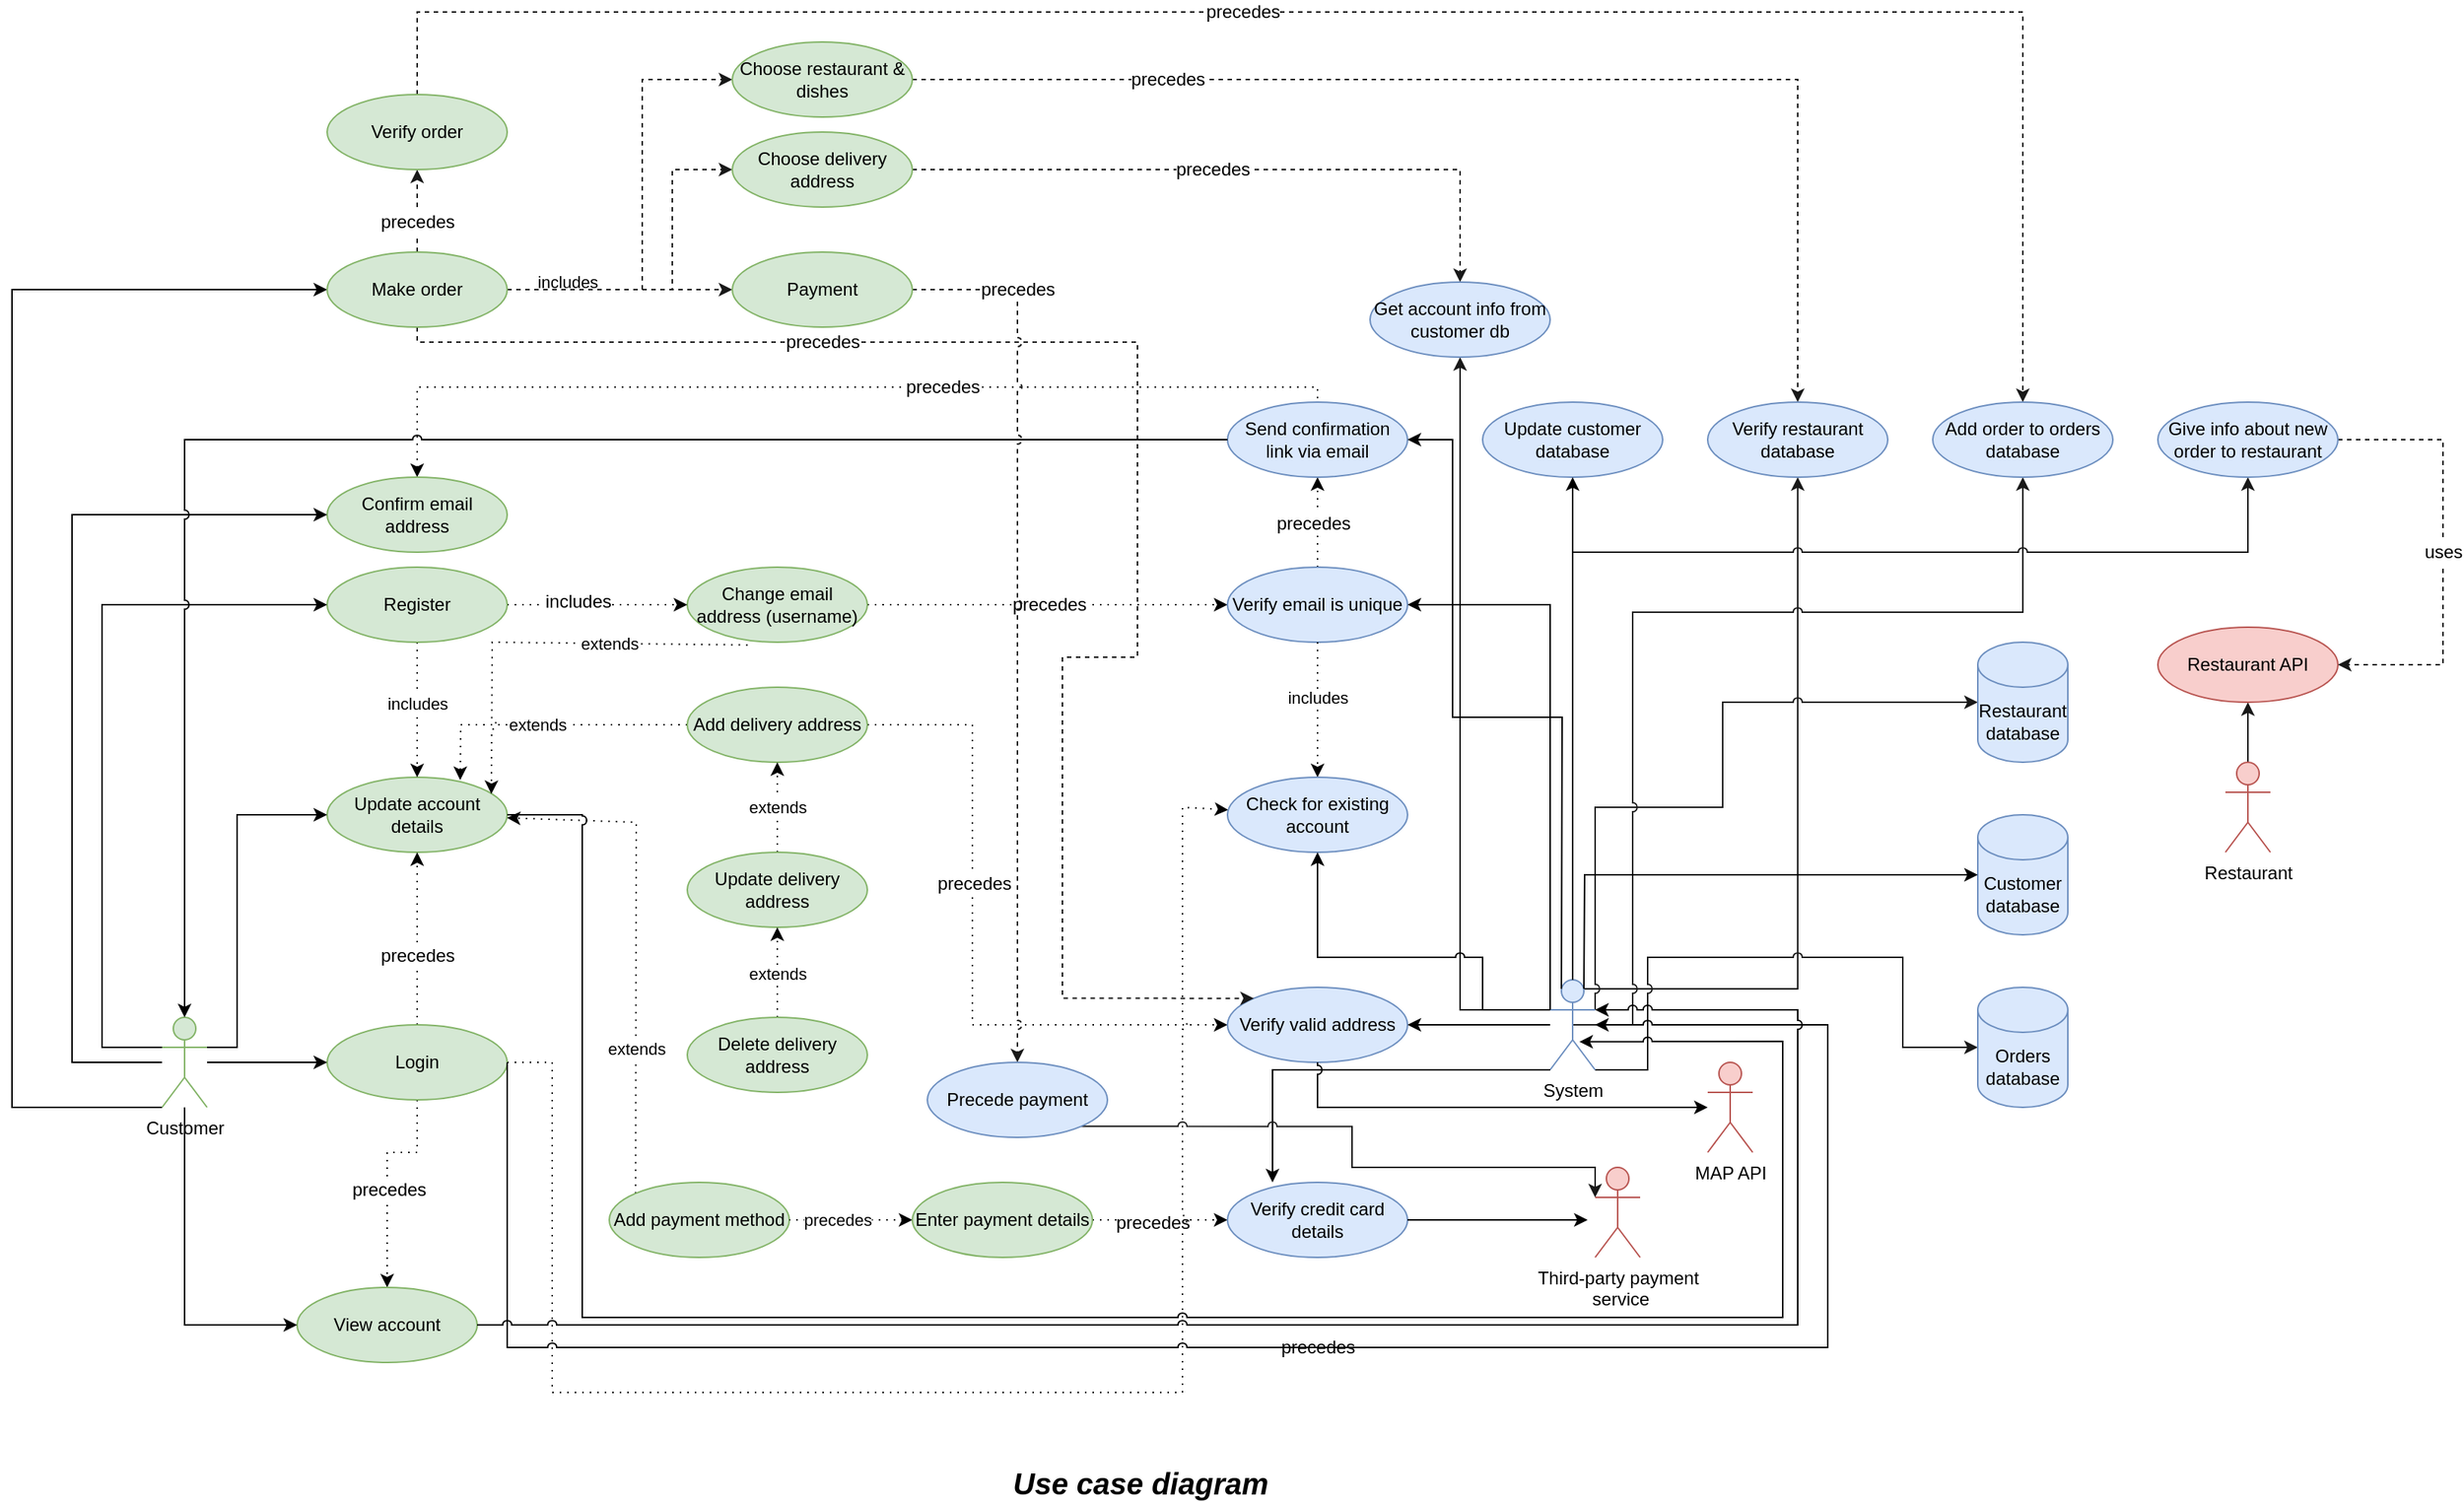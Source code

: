 <mxfile version="20.4.2" type="github"><diagram id="XOnag8xoFiaOOmy9v_93" name="Page-1"><mxGraphModel dx="1902" dy="959" grid="1" gridSize="10" guides="1" tooltips="1" connect="1" arrows="1" fold="1" page="1" pageScale="1" pageWidth="2336" pageHeight="1654" math="0" shadow="0"><root><mxCell id="_vKOgibNYJb6RkX7hGH7-0"/><mxCell id="_vKOgibNYJb6RkX7hGH7-1" parent="_vKOgibNYJb6RkX7hGH7-0"/><mxCell id="s3czfQ9rljT0RFEo5A7N-6" style="edgeStyle=orthogonalEdgeStyle;rounded=0;orthogonalLoop=1;jettySize=auto;html=1;exitX=0;exitY=1;exitDx=0;exitDy=0;exitPerimeter=0;entryX=0;entryY=0.5;entryDx=0;entryDy=0;align=center;" edge="1" parent="_vKOgibNYJb6RkX7hGH7-1" source="_vKOgibNYJb6RkX7hGH7-7" target="s3czfQ9rljT0RFEo5A7N-5"><mxGeometry relative="1" as="geometry"><mxPoint x="380" y="1130" as="targetPoint"/><Array as="points"><mxPoint x="400" y="1130"/><mxPoint x="400" y="585"/></Array></mxGeometry></mxCell><mxCell id="_vKOgibNYJb6RkX7hGH7-7" value="Customer" style="shape=umlActor;verticalLabelPosition=bottom;verticalAlign=top;html=1;fontFamily=Helvetica;fontSize=12;align=center;strokeColor=#82b366;strokeWidth=1;fillColor=#d5e8d4;" parent="_vKOgibNYJb6RkX7hGH7-1" vertex="1"><mxGeometry x="500" y="1070" width="30" height="60" as="geometry"/></mxCell><mxCell id="_vKOgibNYJb6RkX7hGH7-8" value="Update account details" style="ellipse;whiteSpace=wrap;html=1;rounded=1;strokeWidth=1;fontSize=12;fillColor=#d5e8d4;strokeColor=#82b366;align=center;" parent="_vKOgibNYJb6RkX7hGH7-1" vertex="1"><mxGeometry x="610" y="910" width="120" height="50" as="geometry"/></mxCell><mxCell id="_vKOgibNYJb6RkX7hGH7-73" style="edgeStyle=none;rounded=0;jumpStyle=arc;orthogonalLoop=1;jettySize=auto;html=1;dashed=1;dashPattern=1 4;fontSize=12;fontColor=#000000;entryX=0.739;entryY=0.037;entryDx=0;entryDy=0;entryPerimeter=0;align=center;" parent="_vKOgibNYJb6RkX7hGH7-1" source="_vKOgibNYJb6RkX7hGH7-9" target="_vKOgibNYJb6RkX7hGH7-8" edge="1"><mxGeometry relative="1" as="geometry"><Array as="points"><mxPoint x="699" y="875"/></Array></mxGeometry></mxCell><mxCell id="_vKOgibNYJb6RkX7hGH7-74" value="extends" style="edgeLabel;html=1;align=center;verticalAlign=middle;resizable=0;points=[];" parent="_vKOgibNYJb6RkX7hGH7-73" vertex="1" connectable="0"><mxGeometry x="0.197" y="1" relative="1" as="geometry"><mxPoint x="12" y="-1" as="offset"/></mxGeometry></mxCell><mxCell id="_vKOgibNYJb6RkX7hGH7-105" style="edgeStyle=none;rounded=0;jumpStyle=arc;orthogonalLoop=1;jettySize=auto;html=1;dashed=1;dashPattern=1 4;fontSize=12;fontColor=#000000;align=center;" parent="_vKOgibNYJb6RkX7hGH7-1" source="_vKOgibNYJb6RkX7hGH7-9" target="_vKOgibNYJb6RkX7hGH7-58" edge="1"><mxGeometry relative="1" as="geometry"><Array as="points"><mxPoint x="1040" y="875"/><mxPoint x="1040" y="1075"/></Array></mxGeometry></mxCell><mxCell id="_vKOgibNYJb6RkX7hGH7-106" value="precedes" style="edgeLabel;html=1;align=center;verticalAlign=middle;resizable=0;points=[];fontSize=12;" parent="_vKOgibNYJb6RkX7hGH7-105" vertex="1" connectable="0"><mxGeometry x="0.223" y="2" relative="1" as="geometry"><mxPoint x="-1" y="-93" as="offset"/></mxGeometry></mxCell><mxCell id="_vKOgibNYJb6RkX7hGH7-9" value="Add delivery address" style="ellipse;whiteSpace=wrap;html=1;rounded=1;strokeWidth=1;fontSize=12;fillColor=#d5e8d4;strokeColor=#82b366;align=center;" parent="_vKOgibNYJb6RkX7hGH7-1" vertex="1"><mxGeometry x="850" y="850" width="120" height="50" as="geometry"/></mxCell><mxCell id="_vKOgibNYJb6RkX7hGH7-75" style="edgeStyle=none;rounded=0;jumpStyle=arc;orthogonalLoop=1;jettySize=auto;html=1;dashed=1;dashPattern=1 4;fontSize=12;fontColor=#000000;align=center;" parent="_vKOgibNYJb6RkX7hGH7-1" source="_vKOgibNYJb6RkX7hGH7-10" target="_vKOgibNYJb6RkX7hGH7-9" edge="1"><mxGeometry relative="1" as="geometry"/></mxCell><mxCell id="_vKOgibNYJb6RkX7hGH7-76" value="extends" style="edgeLabel;html=1;align=center;verticalAlign=middle;resizable=0;points=[];" parent="_vKOgibNYJb6RkX7hGH7-75" vertex="1" connectable="0"><mxGeometry x="0.14" relative="1" as="geometry"><mxPoint y="4" as="offset"/></mxGeometry></mxCell><mxCell id="_vKOgibNYJb6RkX7hGH7-10" value="Update delivery address" style="ellipse;whiteSpace=wrap;html=1;rounded=1;strokeWidth=1;fontSize=12;fillColor=#d5e8d4;strokeColor=#82b366;align=center;" parent="_vKOgibNYJb6RkX7hGH7-1" vertex="1"><mxGeometry x="850" y="960" width="120" height="50" as="geometry"/></mxCell><mxCell id="_vKOgibNYJb6RkX7hGH7-77" style="edgeStyle=none;rounded=0;jumpStyle=arc;orthogonalLoop=1;jettySize=auto;html=1;dashed=1;dashPattern=1 4;fontSize=12;fontColor=#000000;align=center;" parent="_vKOgibNYJb6RkX7hGH7-1" source="_vKOgibNYJb6RkX7hGH7-12" target="_vKOgibNYJb6RkX7hGH7-10" edge="1"><mxGeometry relative="1" as="geometry"/></mxCell><mxCell id="_vKOgibNYJb6RkX7hGH7-78" value="extends" style="edgeLabel;html=1;align=center;verticalAlign=middle;resizable=0;points=[];" parent="_vKOgibNYJb6RkX7hGH7-77" vertex="1" connectable="0"><mxGeometry x="-0.012" relative="1" as="geometry"><mxPoint as="offset"/></mxGeometry></mxCell><mxCell id="_vKOgibNYJb6RkX7hGH7-12" value="Delete delivery address" style="ellipse;whiteSpace=wrap;html=1;rounded=1;strokeWidth=1;fontSize=12;fillColor=#d5e8d4;strokeColor=#82b366;align=center;" parent="_vKOgibNYJb6RkX7hGH7-1" vertex="1"><mxGeometry x="850" y="1070" width="120" height="50" as="geometry"/></mxCell><mxCell id="_vKOgibNYJb6RkX7hGH7-80" style="rounded=0;jumpStyle=arc;orthogonalLoop=1;jettySize=auto;html=1;fontSize=12;fontColor=#000000;dashed=1;dashPattern=1 4;exitX=0;exitY=0;exitDx=0;exitDy=0;align=center;" parent="_vKOgibNYJb6RkX7hGH7-1" source="_vKOgibNYJb6RkX7hGH7-14" target="_vKOgibNYJb6RkX7hGH7-8" edge="1"><mxGeometry relative="1" as="geometry"><Array as="points"><mxPoint x="816" y="940"/></Array></mxGeometry></mxCell><mxCell id="_vKOgibNYJb6RkX7hGH7-81" value="extends" style="edgeLabel;html=1;align=center;verticalAlign=middle;resizable=0;points=[];" parent="_vKOgibNYJb6RkX7hGH7-80" vertex="1" connectable="0"><mxGeometry x="-0.424" relative="1" as="geometry"><mxPoint y="-1" as="offset"/></mxGeometry></mxCell><mxCell id="_vKOgibNYJb6RkX7hGH7-14" value="Add payment method" style="ellipse;whiteSpace=wrap;html=1;rounded=1;strokeWidth=1;fontSize=12;fillColor=#d5e8d4;strokeColor=#82b366;align=center;" parent="_vKOgibNYJb6RkX7hGH7-1" vertex="1"><mxGeometry x="798" y="1180" width="120" height="50" as="geometry"/></mxCell><mxCell id="_vKOgibNYJb6RkX7hGH7-56" style="edgeStyle=none;rounded=0;orthogonalLoop=1;jettySize=auto;html=1;fontSize=12;fontColor=#000000;dashed=1;dashPattern=1 4;startArrow=classic;startFill=1;endArrow=none;endFill=0;align=center;" parent="_vKOgibNYJb6RkX7hGH7-1" source="_vKOgibNYJb6RkX7hGH7-17" target="_vKOgibNYJb6RkX7hGH7-14" edge="1"><mxGeometry relative="1" as="geometry"/></mxCell><mxCell id="_vKOgibNYJb6RkX7hGH7-57" value="precedes" style="edgeLabel;html=1;align=center;verticalAlign=middle;resizable=0;points=[];" parent="_vKOgibNYJb6RkX7hGH7-56" vertex="1" connectable="0"><mxGeometry x="-0.135" y="-2" relative="1" as="geometry"><mxPoint x="-15" y="2" as="offset"/></mxGeometry></mxCell><mxCell id="_vKOgibNYJb6RkX7hGH7-107" style="edgeStyle=none;rounded=0;jumpStyle=arc;orthogonalLoop=1;jettySize=auto;html=1;dashed=1;dashPattern=1 4;fontSize=12;fontColor=#000000;align=center;" parent="_vKOgibNYJb6RkX7hGH7-1" source="_vKOgibNYJb6RkX7hGH7-17" target="_vKOgibNYJb6RkX7hGH7-18" edge="1"><mxGeometry relative="1" as="geometry"/></mxCell><mxCell id="_vKOgibNYJb6RkX7hGH7-108" value="precedes" style="edgeLabel;html=1;align=center;verticalAlign=middle;resizable=0;points=[];fontSize=12;" parent="_vKOgibNYJb6RkX7hGH7-107" vertex="1" connectable="0"><mxGeometry x="-0.664" y="-1" relative="1" as="geometry"><mxPoint x="25" y="1" as="offset"/></mxGeometry></mxCell><mxCell id="_vKOgibNYJb6RkX7hGH7-17" value="Enter payment details" style="ellipse;whiteSpace=wrap;html=1;rounded=1;strokeWidth=1;fontSize=12;fillColor=#d5e8d4;strokeColor=#82b366;align=center;" parent="_vKOgibNYJb6RkX7hGH7-1" vertex="1"><mxGeometry x="1000" y="1180" width="120" height="50" as="geometry"/></mxCell><mxCell id="_vKOgibNYJb6RkX7hGH7-18" value="Verify credit card details" style="ellipse;whiteSpace=wrap;html=1;rounded=1;strokeWidth=1;fontSize=12;fillColor=#dae8fc;strokeColor=#6c8ebf;align=center;" parent="_vKOgibNYJb6RkX7hGH7-1" vertex="1"><mxGeometry x="1210" y="1180" width="120" height="50" as="geometry"/></mxCell><mxCell id="_vKOgibNYJb6RkX7hGH7-69" style="edgeStyle=none;rounded=0;jumpStyle=arc;orthogonalLoop=1;jettySize=auto;html=1;dashed=1;dashPattern=1 4;fontSize=12;fontColor=#000000;entryX=0.912;entryY=0.223;entryDx=0;entryDy=0;exitX=0.335;exitY=1.037;exitDx=0;exitDy=0;entryPerimeter=0;exitPerimeter=0;align=center;" parent="_vKOgibNYJb6RkX7hGH7-1" source="_vKOgibNYJb6RkX7hGH7-25" target="_vKOgibNYJb6RkX7hGH7-8" edge="1"><mxGeometry relative="1" as="geometry"><Array as="points"><mxPoint x="720" y="820"/></Array></mxGeometry></mxCell><mxCell id="_vKOgibNYJb6RkX7hGH7-70" value="extends" style="edgeLabel;html=1;align=center;verticalAlign=middle;resizable=0;points=[];" parent="_vKOgibNYJb6RkX7hGH7-69" vertex="1" connectable="0"><mxGeometry x="-0.311" relative="1" as="geometry"><mxPoint x="1" as="offset"/></mxGeometry></mxCell><mxCell id="_vKOgibNYJb6RkX7hGH7-98" style="edgeStyle=none;rounded=0;jumpStyle=arc;orthogonalLoop=1;jettySize=auto;html=1;dashed=1;dashPattern=1 4;fontSize=12;fontColor=#000000;align=center;" parent="_vKOgibNYJb6RkX7hGH7-1" source="_vKOgibNYJb6RkX7hGH7-25" target="_vKOgibNYJb6RkX7hGH7-27" edge="1"><mxGeometry relative="1" as="geometry"/></mxCell><mxCell id="_vKOgibNYJb6RkX7hGH7-99" value="precedes" style="edgeLabel;html=1;align=center;verticalAlign=middle;resizable=0;points=[];fontSize=12;" parent="_vKOgibNYJb6RkX7hGH7-98" vertex="1" connectable="0"><mxGeometry x="-0.714" y="-2" relative="1" as="geometry"><mxPoint x="86" y="-2" as="offset"/></mxGeometry></mxCell><mxCell id="_vKOgibNYJb6RkX7hGH7-25" value="Change email address (username)" style="ellipse;whiteSpace=wrap;html=1;rounded=1;strokeWidth=1;fontSize=12;fillColor=#d5e8d4;strokeColor=#82b366;align=center;" parent="_vKOgibNYJb6RkX7hGH7-1" vertex="1"><mxGeometry x="850" y="770" width="120" height="50" as="geometry"/></mxCell><mxCell id="_vKOgibNYJb6RkX7hGH7-111" style="edgeStyle=none;rounded=0;jumpStyle=arc;orthogonalLoop=1;jettySize=auto;html=1;dashed=1;dashPattern=1 4;startArrow=none;startFill=0;endArrow=classic;endFill=1;fontSize=12;fontColor=#000000;align=center;" parent="_vKOgibNYJb6RkX7hGH7-1" source="_vKOgibNYJb6RkX7hGH7-27" target="_vKOgibNYJb6RkX7hGH7-29" edge="1"><mxGeometry relative="1" as="geometry"/></mxCell><mxCell id="_vKOgibNYJb6RkX7hGH7-112" value="precedes" style="edgeLabel;html=1;align=center;verticalAlign=middle;resizable=0;points=[];fontSize=12;" parent="_vKOgibNYJb6RkX7hGH7-111" vertex="1" connectable="0"><mxGeometry x="-0.026" y="3" relative="1" as="geometry"><mxPoint as="offset"/></mxGeometry></mxCell><mxCell id="_vKOgibNYJb6RkX7hGH7-27" value="Verify email is unique" style="ellipse;whiteSpace=wrap;html=1;rounded=1;strokeWidth=1;fontSize=12;fillColor=#dae8fc;strokeColor=#6c8ebf;align=center;" parent="_vKOgibNYJb6RkX7hGH7-1" vertex="1"><mxGeometry x="1210" y="770" width="120" height="50" as="geometry"/></mxCell><mxCell id="_vKOgibNYJb6RkX7hGH7-29" value="Send confirmation link via email" style="ellipse;whiteSpace=wrap;html=1;rounded=1;strokeWidth=1;fontSize=12;fillColor=#dae8fc;strokeColor=#6c8ebf;align=center;" parent="_vKOgibNYJb6RkX7hGH7-1" vertex="1"><mxGeometry x="1210" y="660" width="120" height="50" as="geometry"/></mxCell><mxCell id="_vKOgibNYJb6RkX7hGH7-35" value="Customer database" style="shape=cylinder3;whiteSpace=wrap;html=1;boundedLbl=1;backgroundOutline=1;size=15;rounded=1;strokeWidth=1;fillColor=#dae8fc;strokeColor=#6c8ebf;align=center;" parent="_vKOgibNYJb6RkX7hGH7-1" vertex="1"><mxGeometry x="1710" y="935" width="60" height="80" as="geometry"/></mxCell><mxCell id="_vKOgibNYJb6RkX7hGH7-36" style="edgeStyle=none;rounded=0;orthogonalLoop=1;jettySize=auto;html=1;exitX=0;exitY=1;exitDx=0;exitDy=-15;exitPerimeter=0;dashed=1;dashPattern=1 4;fontSize=12;fontColor=#000000;align=center;" parent="_vKOgibNYJb6RkX7hGH7-1" source="_vKOgibNYJb6RkX7hGH7-35" target="_vKOgibNYJb6RkX7hGH7-35" edge="1"><mxGeometry relative="1" as="geometry"/></mxCell><mxCell id="s3czfQ9rljT0RFEo5A7N-30" style="edgeStyle=orthogonalEdgeStyle;rounded=0;jumpStyle=arc;orthogonalLoop=1;jettySize=auto;html=1;exitX=0.75;exitY=0.1;exitDx=0;exitDy=0;exitPerimeter=0;strokeColor=#191919;align=center;" edge="1" parent="_vKOgibNYJb6RkX7hGH7-1" source="_vKOgibNYJb6RkX7hGH7-37" target="s3czfQ9rljT0RFEo5A7N-29"><mxGeometry relative="1" as="geometry"/></mxCell><mxCell id="s3czfQ9rljT0RFEo5A7N-31" style="edgeStyle=orthogonalEdgeStyle;rounded=0;jumpStyle=arc;orthogonalLoop=1;jettySize=auto;html=1;exitX=1;exitY=0.333;exitDx=0;exitDy=0;exitPerimeter=0;entryX=0;entryY=0.5;entryDx=0;entryDy=0;entryPerimeter=0;strokeColor=#191919;align=center;" edge="1" parent="_vKOgibNYJb6RkX7hGH7-1" source="_vKOgibNYJb6RkX7hGH7-37" target="s3czfQ9rljT0RFEo5A7N-13"><mxGeometry relative="1" as="geometry"><Array as="points"><mxPoint x="1455" y="930"/><mxPoint x="1540" y="930"/><mxPoint x="1540" y="860"/></Array></mxGeometry></mxCell><mxCell id="s3czfQ9rljT0RFEo5A7N-32" style="edgeStyle=orthogonalEdgeStyle;rounded=0;jumpStyle=arc;orthogonalLoop=1;jettySize=auto;html=1;exitX=1;exitY=1;exitDx=0;exitDy=0;exitPerimeter=0;entryX=0;entryY=0.5;entryDx=0;entryDy=0;entryPerimeter=0;strokeColor=#191919;align=center;" edge="1" parent="_vKOgibNYJb6RkX7hGH7-1" source="_vKOgibNYJb6RkX7hGH7-37" target="s3czfQ9rljT0RFEo5A7N-14"><mxGeometry relative="1" as="geometry"><Array as="points"><mxPoint x="1490" y="1105"/><mxPoint x="1490" y="1030"/><mxPoint x="1660" y="1030"/><mxPoint x="1660" y="1090"/></Array></mxGeometry></mxCell><mxCell id="s3czfQ9rljT0RFEo5A7N-33" style="edgeStyle=orthogonalEdgeStyle;rounded=0;jumpStyle=arc;orthogonalLoop=1;jettySize=auto;html=1;exitX=0;exitY=0.333;exitDx=0;exitDy=0;exitPerimeter=0;strokeColor=#191919;entryX=0.5;entryY=1;entryDx=0;entryDy=0;align=center;" edge="1" parent="_vKOgibNYJb6RkX7hGH7-1" source="_vKOgibNYJb6RkX7hGH7-37" target="s3czfQ9rljT0RFEo5A7N-34"><mxGeometry relative="1" as="geometry"><mxPoint x="1370" y="627" as="targetPoint"/></mxGeometry></mxCell><mxCell id="s3czfQ9rljT0RFEo5A7N-49" style="edgeStyle=orthogonalEdgeStyle;rounded=0;jumpStyle=arc;orthogonalLoop=1;jettySize=auto;html=1;exitX=0.5;exitY=0.5;exitDx=0;exitDy=0;exitPerimeter=0;entryX=0.5;entryY=1;entryDx=0;entryDy=0;strokeColor=#191919;align=center;" edge="1" parent="_vKOgibNYJb6RkX7hGH7-1" source="_vKOgibNYJb6RkX7hGH7-37" target="s3czfQ9rljT0RFEo5A7N-48"><mxGeometry relative="1" as="geometry"><Array as="points"><mxPoint x="1480" y="1075"/><mxPoint x="1480" y="800"/><mxPoint x="1740" y="800"/></Array></mxGeometry></mxCell><mxCell id="s3czfQ9rljT0RFEo5A7N-67" style="edgeStyle=none;rounded=0;jumpStyle=arc;orthogonalLoop=1;jettySize=auto;html=1;exitX=0.5;exitY=0;exitDx=0;exitDy=0;exitPerimeter=0;entryX=0.5;entryY=1;entryDx=0;entryDy=0;strokeColor=#191919;align=center;" edge="1" parent="_vKOgibNYJb6RkX7hGH7-1" source="_vKOgibNYJb6RkX7hGH7-37" target="s3czfQ9rljT0RFEo5A7N-65"><mxGeometry relative="1" as="geometry"><Array as="points"><mxPoint x="1440" y="760"/><mxPoint x="1890" y="760"/></Array></mxGeometry></mxCell><mxCell id="_vKOgibNYJb6RkX7hGH7-37" value="System" style="shape=umlActor;verticalLabelPosition=bottom;verticalAlign=top;html=1;outlineConnect=0;rounded=1;strokeWidth=1;fillColor=#dae8fc;strokeColor=#6c8ebf;align=center;" parent="_vKOgibNYJb6RkX7hGH7-1" vertex="1"><mxGeometry x="1425" y="1045" width="30" height="60" as="geometry"/></mxCell><mxCell id="_vKOgibNYJb6RkX7hGH7-42" style="edgeStyle=none;rounded=0;orthogonalLoop=1;jettySize=auto;html=1;dashed=1;dashPattern=1 4;fontSize=12;fontColor=#000000;align=center;" parent="_vKOgibNYJb6RkX7hGH7-1" source="_vKOgibNYJb6RkX7hGH7-40" target="_vKOgibNYJb6RkX7hGH7-8" edge="1"><mxGeometry relative="1" as="geometry"/></mxCell><mxCell id="_vKOgibNYJb6RkX7hGH7-43" value="includes" style="edgeLabel;html=1;align=center;verticalAlign=middle;resizable=0;points=[];" parent="_vKOgibNYJb6RkX7hGH7-42" vertex="1" connectable="0"><mxGeometry x="-0.24" y="1" relative="1" as="geometry"><mxPoint x="-1" y="7" as="offset"/></mxGeometry></mxCell><mxCell id="_vKOgibNYJb6RkX7hGH7-94" style="edgeStyle=none;rounded=0;jumpStyle=arc;orthogonalLoop=1;jettySize=auto;html=1;dashed=1;dashPattern=1 4;fontSize=12;fontColor=#000000;align=center;" parent="_vKOgibNYJb6RkX7hGH7-1" source="_vKOgibNYJb6RkX7hGH7-40" target="_vKOgibNYJb6RkX7hGH7-25" edge="1"><mxGeometry relative="1" as="geometry"/></mxCell><mxCell id="_vKOgibNYJb6RkX7hGH7-95" value="includes" style="edgeLabel;html=1;align=center;verticalAlign=middle;resizable=0;points=[];fontSize=12;" parent="_vKOgibNYJb6RkX7hGH7-94" vertex="1" connectable="0"><mxGeometry x="-0.465" y="2" relative="1" as="geometry"><mxPoint x="15.21" as="offset"/></mxGeometry></mxCell><mxCell id="_vKOgibNYJb6RkX7hGH7-40" value="Register" style="ellipse;whiteSpace=wrap;html=1;rounded=1;strokeWidth=1;fontSize=12;fillColor=#d5e8d4;strokeColor=#82b366;align=center;" parent="_vKOgibNYJb6RkX7hGH7-1" vertex="1"><mxGeometry x="610" y="770" width="120" height="50" as="geometry"/></mxCell><mxCell id="_vKOgibNYJb6RkX7hGH7-96" style="edgeStyle=none;rounded=0;jumpStyle=arc;orthogonalLoop=1;jettySize=auto;html=1;dashed=1;dashPattern=1 4;fontSize=12;fontColor=#000000;exitX=1;exitY=0.5;exitDx=0;exitDy=0;align=center;" parent="_vKOgibNYJb6RkX7hGH7-1" source="_vKOgibNYJb6RkX7hGH7-41" target="_vKOgibNYJb6RkX7hGH7-86" edge="1"><mxGeometry relative="1" as="geometry"><Array as="points"><mxPoint x="760" y="1100"/><mxPoint x="760" y="1320"/><mxPoint x="800" y="1320"/><mxPoint x="1180" y="1320"/><mxPoint x="1180" y="960"/><mxPoint x="1180" y="930"/></Array></mxGeometry></mxCell><mxCell id="_vKOgibNYJb6RkX7hGH7-97" value="precedes" style="edgeLabel;html=1;align=center;verticalAlign=middle;resizable=0;points=[];fontSize=12;" parent="_vKOgibNYJb6RkX7hGH7-96" vertex="1" connectable="0"><mxGeometry x="-0.87" y="3" relative="1" as="geometry"><mxPoint x="507" y="149" as="offset"/></mxGeometry></mxCell><mxCell id="_vKOgibNYJb6RkX7hGH7-113" style="edgeStyle=none;rounded=0;jumpStyle=arc;orthogonalLoop=1;jettySize=auto;html=1;dashed=1;dashPattern=1 4;startArrow=none;startFill=0;endArrow=classic;endFill=1;fontSize=12;fontColor=#000000;align=center;" parent="_vKOgibNYJb6RkX7hGH7-1" source="_vKOgibNYJb6RkX7hGH7-41" target="_vKOgibNYJb6RkX7hGH7-44" edge="1"><mxGeometry relative="1" as="geometry"><Array as="points"><mxPoint x="670" y="1160"/><mxPoint x="650" y="1160"/></Array></mxGeometry></mxCell><mxCell id="_vKOgibNYJb6RkX7hGH7-114" value="precedes" style="edgeLabel;html=1;align=center;verticalAlign=middle;resizable=0;points=[];fontSize=12;" parent="_vKOgibNYJb6RkX7hGH7-113" vertex="1" connectable="0"><mxGeometry x="0.098" y="1" relative="1" as="geometry"><mxPoint as="offset"/></mxGeometry></mxCell><mxCell id="_vKOgibNYJb6RkX7hGH7-115" style="edgeStyle=none;rounded=0;jumpStyle=arc;orthogonalLoop=1;jettySize=auto;html=1;dashed=1;dashPattern=1 4;startArrow=none;startFill=0;endArrow=classic;endFill=1;fontSize=12;fontColor=#000000;align=center;" parent="_vKOgibNYJb6RkX7hGH7-1" source="_vKOgibNYJb6RkX7hGH7-41" target="_vKOgibNYJb6RkX7hGH7-8" edge="1"><mxGeometry relative="1" as="geometry"><Array as="points"/></mxGeometry></mxCell><mxCell id="_vKOgibNYJb6RkX7hGH7-116" value="precedes" style="edgeLabel;html=1;align=center;verticalAlign=middle;resizable=0;points=[];fontSize=12;" parent="_vKOgibNYJb6RkX7hGH7-115" vertex="1" connectable="0"><mxGeometry x="-0.643" y="-1" relative="1" as="geometry"><mxPoint x="-1" y="-26" as="offset"/></mxGeometry></mxCell><mxCell id="_vKOgibNYJb6RkX7hGH7-41" value="Login" style="ellipse;whiteSpace=wrap;html=1;rounded=1;strokeWidth=1;fontSize=12;fillColor=#d5e8d4;strokeColor=#82b366;align=center;" parent="_vKOgibNYJb6RkX7hGH7-1" vertex="1"><mxGeometry x="610" y="1075" width="120" height="50" as="geometry"/></mxCell><mxCell id="_vKOgibNYJb6RkX7hGH7-44" value="View account" style="ellipse;whiteSpace=wrap;html=1;rounded=1;strokeWidth=1;fontSize=12;fillColor=#d5e8d4;strokeColor=#82b366;align=center;" parent="_vKOgibNYJb6RkX7hGH7-1" vertex="1"><mxGeometry x="590" y="1250" width="120" height="50" as="geometry"/></mxCell><mxCell id="_vKOgibNYJb6RkX7hGH7-92" style="edgeStyle=none;rounded=0;jumpStyle=arc;orthogonalLoop=1;jettySize=auto;html=1;dashed=1;dashPattern=1 4;fontSize=12;fontColor=#000000;startArrow=classic;startFill=1;endArrow=none;endFill=0;align=center;" parent="_vKOgibNYJb6RkX7hGH7-1" source="_vKOgibNYJb6RkX7hGH7-49" target="_vKOgibNYJb6RkX7hGH7-29" edge="1"><mxGeometry relative="1" as="geometry"><Array as="points"><mxPoint x="670" y="650"/><mxPoint x="1270" y="650"/></Array></mxGeometry></mxCell><mxCell id="_vKOgibNYJb6RkX7hGH7-93" value="precedes" style="edgeLabel;html=1;align=center;verticalAlign=middle;resizable=0;points=[];fontSize=12;" parent="_vKOgibNYJb6RkX7hGH7-92" vertex="1" connectable="0"><mxGeometry x="-0.778" relative="1" as="geometry"><mxPoint x="335" as="offset"/></mxGeometry></mxCell><mxCell id="_vKOgibNYJb6RkX7hGH7-49" value="Confirm email address" style="ellipse;whiteSpace=wrap;html=1;rounded=1;strokeWidth=1;fontSize=12;fillColor=#d5e8d4;strokeColor=#82b366;align=center;" parent="_vKOgibNYJb6RkX7hGH7-1" vertex="1"><mxGeometry x="610" y="710" width="120" height="50" as="geometry"/></mxCell><mxCell id="_vKOgibNYJb6RkX7hGH7-50" value="Third-party payment &lt;br&gt;&amp;nbsp;service" style="shape=umlActor;verticalLabelPosition=bottom;verticalAlign=top;html=1;outlineConnect=0;rounded=1;strokeWidth=1;fillColor=#f8cecc;strokeColor=#b85450;align=center;" parent="_vKOgibNYJb6RkX7hGH7-1" vertex="1"><mxGeometry x="1455" y="1170" width="30" height="60" as="geometry"/></mxCell><mxCell id="_vKOgibNYJb6RkX7hGH7-88" style="edgeStyle=none;rounded=0;jumpStyle=arc;orthogonalLoop=1;jettySize=auto;html=1;fontSize=12;fontColor=#000000;dashed=1;dashPattern=1 4;align=center;" parent="_vKOgibNYJb6RkX7hGH7-1" source="_vKOgibNYJb6RkX7hGH7-27" target="_vKOgibNYJb6RkX7hGH7-86" edge="1"><mxGeometry relative="1" as="geometry"/></mxCell><mxCell id="_vKOgibNYJb6RkX7hGH7-89" value="includes" style="edgeLabel;html=1;align=center;verticalAlign=middle;resizable=0;points=[];" parent="_vKOgibNYJb6RkX7hGH7-88" vertex="1" connectable="0"><mxGeometry x="-0.192" y="1" relative="1" as="geometry"><mxPoint x="-1" as="offset"/></mxGeometry></mxCell><mxCell id="_vKOgibNYJb6RkX7hGH7-58" value="Verify valid address" style="ellipse;whiteSpace=wrap;html=1;rounded=1;strokeWidth=1;fontSize=12;fillColor=#dae8fc;strokeColor=#6c8ebf;align=center;" parent="_vKOgibNYJb6RkX7hGH7-1" vertex="1"><mxGeometry x="1210" y="1050" width="120" height="50" as="geometry"/></mxCell><mxCell id="_vKOgibNYJb6RkX7hGH7-60" value="MAP API" style="shape=umlActor;verticalLabelPosition=bottom;verticalAlign=top;html=1;outlineConnect=0;rounded=1;strokeWidth=1;fillColor=#f8cecc;strokeColor=#b85450;align=center;" parent="_vKOgibNYJb6RkX7hGH7-1" vertex="1"><mxGeometry x="1530" y="1100" width="30" height="60" as="geometry"/></mxCell><mxCell id="_vKOgibNYJb6RkX7hGH7-86" value="Check for existing account" style="ellipse;whiteSpace=wrap;html=1;rounded=1;strokeWidth=1;fontSize=12;fillColor=#dae8fc;strokeColor=#6c8ebf;align=center;" parent="_vKOgibNYJb6RkX7hGH7-1" vertex="1"><mxGeometry x="1210" y="910" width="120" height="50" as="geometry"/></mxCell><mxCell id="_vKOgibNYJb6RkX7hGH7-100" value="Update customer database" style="ellipse;whiteSpace=wrap;html=1;rounded=1;strokeWidth=1;fontSize=12;fillColor=#dae8fc;strokeColor=#6c8ebf;align=center;" parent="_vKOgibNYJb6RkX7hGH7-1" vertex="1"><mxGeometry x="1380" y="660" width="120" height="50" as="geometry"/></mxCell><mxCell id="_vKOgibNYJb6RkX7hGH7-24" style="edgeStyle=none;rounded=0;orthogonalLoop=1;jettySize=auto;html=1;fontSize=12;fontColor=#000000;exitX=1;exitY=0.333;exitDx=0;exitDy=0;exitPerimeter=0;align=center;" parent="_vKOgibNYJb6RkX7hGH7-1" source="_vKOgibNYJb6RkX7hGH7-7" target="_vKOgibNYJb6RkX7hGH7-8" edge="1"><mxGeometry relative="1" as="geometry"><mxPoint x="530" y="1096" as="sourcePoint"/><Array as="points"><mxPoint x="550" y="1090"/><mxPoint x="550" y="935"/></Array></mxGeometry></mxCell><mxCell id="_vKOgibNYJb6RkX7hGH7-45" style="edgeStyle=none;rounded=0;orthogonalLoop=1;jettySize=auto;html=1;fontSize=12;fontColor=#000000;align=center;" parent="_vKOgibNYJb6RkX7hGH7-1" source="_vKOgibNYJb6RkX7hGH7-7" target="_vKOgibNYJb6RkX7hGH7-44" edge="1"><mxGeometry relative="1" as="geometry"><Array as="points"><mxPoint x="515" y="1275"/></Array></mxGeometry></mxCell><mxCell id="_vKOgibNYJb6RkX7hGH7-46" style="edgeStyle=none;rounded=0;orthogonalLoop=1;jettySize=auto;html=1;fontSize=12;fontColor=#000000;align=center;" parent="_vKOgibNYJb6RkX7hGH7-1" source="_vKOgibNYJb6RkX7hGH7-7" target="_vKOgibNYJb6RkX7hGH7-41" edge="1"><mxGeometry relative="1" as="geometry"/></mxCell><mxCell id="_vKOgibNYJb6RkX7hGH7-47" style="edgeStyle=none;rounded=0;orthogonalLoop=1;jettySize=auto;html=1;fontSize=12;fontColor=#000000;exitX=0;exitY=0.333;exitDx=0;exitDy=0;exitPerimeter=0;align=center;" parent="_vKOgibNYJb6RkX7hGH7-1" source="_vKOgibNYJb6RkX7hGH7-7" target="_vKOgibNYJb6RkX7hGH7-40" edge="1"><mxGeometry relative="1" as="geometry"><Array as="points"><mxPoint x="460" y="1090"/><mxPoint x="460" y="795"/></Array></mxGeometry></mxCell><mxCell id="_vKOgibNYJb6RkX7hGH7-64" style="edgeStyle=none;rounded=0;jumpStyle=arc;orthogonalLoop=1;jettySize=auto;html=1;fontSize=12;fontColor=#000000;align=center;" parent="_vKOgibNYJb6RkX7hGH7-1" source="_vKOgibNYJb6RkX7hGH7-7" target="_vKOgibNYJb6RkX7hGH7-49" edge="1"><mxGeometry relative="1" as="geometry"><Array as="points"><mxPoint x="440" y="1100"/><mxPoint x="440" y="735"/></Array></mxGeometry></mxCell><mxCell id="_vKOgibNYJb6RkX7hGH7-83" style="edgeStyle=none;rounded=0;jumpStyle=arc;orthogonalLoop=1;jettySize=auto;html=1;fontSize=12;fontColor=#000000;entryX=0.65;entryY=0.688;entryDx=0;entryDy=0;entryPerimeter=0;exitX=1;exitY=0.5;exitDx=0;exitDy=0;align=center;" parent="_vKOgibNYJb6RkX7hGH7-1" source="_vKOgibNYJb6RkX7hGH7-8" target="_vKOgibNYJb6RkX7hGH7-37" edge="1"><mxGeometry relative="1" as="geometry"><Array as="points"><mxPoint x="780" y="935"/><mxPoint x="780" y="1270"/><mxPoint x="1580" y="1270"/><mxPoint x="1580" y="1086"/></Array></mxGeometry></mxCell><mxCell id="_vKOgibNYJb6RkX7hGH7-51" style="edgeStyle=none;rounded=0;orthogonalLoop=1;jettySize=auto;html=1;fontSize=12;fontColor=#000000;align=center;" parent="_vKOgibNYJb6RkX7hGH7-1" source="_vKOgibNYJb6RkX7hGH7-18" edge="1"><mxGeometry relative="1" as="geometry"><mxPoint x="1450" y="1205" as="targetPoint"/></mxGeometry></mxCell><mxCell id="_vKOgibNYJb6RkX7hGH7-84" style="edgeStyle=none;rounded=0;jumpStyle=arc;orthogonalLoop=1;jettySize=auto;html=1;fontSize=12;fontColor=#000000;align=center;" parent="_vKOgibNYJb6RkX7hGH7-1" source="_vKOgibNYJb6RkX7hGH7-29" target="_vKOgibNYJb6RkX7hGH7-7" edge="1"><mxGeometry relative="1" as="geometry"><Array as="points"><mxPoint x="515" y="685"/></Array></mxGeometry></mxCell><mxCell id="_vKOgibNYJb6RkX7hGH7-52" style="edgeStyle=none;rounded=0;orthogonalLoop=1;jettySize=auto;html=1;fontSize=12;fontColor=#000000;exitX=0;exitY=1;exitDx=0;exitDy=0;exitPerimeter=0;entryX=0.25;entryY=0;entryDx=0;entryDy=0;entryPerimeter=0;align=center;" parent="_vKOgibNYJb6RkX7hGH7-1" source="_vKOgibNYJb6RkX7hGH7-37" target="_vKOgibNYJb6RkX7hGH7-18" edge="1"><mxGeometry relative="1" as="geometry"><Array as="points"><mxPoint x="1240" y="1105"/></Array></mxGeometry></mxCell><mxCell id="_vKOgibNYJb6RkX7hGH7-53" style="edgeStyle=none;rounded=0;orthogonalLoop=1;jettySize=auto;html=1;fontSize=12;fontColor=#000000;exitX=0;exitY=0.333;exitDx=0;exitDy=0;exitPerimeter=0;align=center;" parent="_vKOgibNYJb6RkX7hGH7-1" source="_vKOgibNYJb6RkX7hGH7-37" target="_vKOgibNYJb6RkX7hGH7-27" edge="1"><mxGeometry relative="1" as="geometry"><Array as="points"><mxPoint x="1425" y="795"/></Array></mxGeometry></mxCell><mxCell id="_vKOgibNYJb6RkX7hGH7-54" style="edgeStyle=none;rounded=0;orthogonalLoop=1;jettySize=auto;html=1;fontSize=12;fontColor=#000000;exitX=0.75;exitY=0.1;exitDx=0;exitDy=0;exitPerimeter=0;align=center;" parent="_vKOgibNYJb6RkX7hGH7-1" source="_vKOgibNYJb6RkX7hGH7-37" target="_vKOgibNYJb6RkX7hGH7-35" edge="1"><mxGeometry relative="1" as="geometry"><Array as="points"><mxPoint x="1448" y="975"/></Array></mxGeometry></mxCell><mxCell id="_vKOgibNYJb6RkX7hGH7-55" style="edgeStyle=none;rounded=0;orthogonalLoop=1;jettySize=auto;html=1;fontSize=12;fontColor=#000000;exitX=0.25;exitY=0.1;exitDx=0;exitDy=0;exitPerimeter=0;align=center;" parent="_vKOgibNYJb6RkX7hGH7-1" source="_vKOgibNYJb6RkX7hGH7-37" target="_vKOgibNYJb6RkX7hGH7-29" edge="1"><mxGeometry relative="1" as="geometry"><mxPoint x="1430" y="1040" as="sourcePoint"/><Array as="points"><mxPoint x="1433" y="870"/><mxPoint x="1360" y="870"/><mxPoint x="1360" y="685"/></Array></mxGeometry></mxCell><mxCell id="_vKOgibNYJb6RkX7hGH7-59" style="edgeStyle=none;rounded=0;orthogonalLoop=1;jettySize=auto;html=1;fontSize=12;fontColor=#000000;align=center;" parent="_vKOgibNYJb6RkX7hGH7-1" source="_vKOgibNYJb6RkX7hGH7-37" target="_vKOgibNYJb6RkX7hGH7-58" edge="1"><mxGeometry relative="1" as="geometry"/></mxCell><mxCell id="_vKOgibNYJb6RkX7hGH7-87" style="edgeStyle=none;rounded=0;jumpStyle=arc;orthogonalLoop=1;jettySize=auto;html=1;fontSize=12;fontColor=#000000;exitX=0;exitY=0.333;exitDx=0;exitDy=0;exitPerimeter=0;align=center;" parent="_vKOgibNYJb6RkX7hGH7-1" source="_vKOgibNYJb6RkX7hGH7-37" target="_vKOgibNYJb6RkX7hGH7-86" edge="1"><mxGeometry relative="1" as="geometry"><Array as="points"><mxPoint x="1380" y="1065"/><mxPoint x="1380" y="1030"/><mxPoint x="1270" y="1030"/></Array></mxGeometry></mxCell><mxCell id="_vKOgibNYJb6RkX7hGH7-101" style="edgeStyle=none;rounded=0;jumpStyle=arc;orthogonalLoop=1;jettySize=auto;html=1;fontSize=12;fontColor=#000000;align=center;" parent="_vKOgibNYJb6RkX7hGH7-1" source="_vKOgibNYJb6RkX7hGH7-37" target="_vKOgibNYJb6RkX7hGH7-100" edge="1"><mxGeometry relative="1" as="geometry"/></mxCell><mxCell id="_vKOgibNYJb6RkX7hGH7-85" style="edgeStyle=none;rounded=0;jumpStyle=arc;orthogonalLoop=1;jettySize=auto;html=1;fontSize=12;fontColor=#000000;exitX=1;exitY=0.5;exitDx=0;exitDy=0;align=center;" parent="_vKOgibNYJb6RkX7hGH7-1" source="_vKOgibNYJb6RkX7hGH7-41" target="_vKOgibNYJb6RkX7hGH7-37" edge="1"><mxGeometry relative="1" as="geometry"><Array as="points"><mxPoint x="730" y="1290"/><mxPoint x="1560" y="1290"/><mxPoint x="1610" y="1290"/><mxPoint x="1610" y="1075"/></Array></mxGeometry></mxCell><mxCell id="_vKOgibNYJb6RkX7hGH7-118" style="edgeStyle=none;rounded=0;jumpStyle=arc;orthogonalLoop=1;jettySize=auto;html=1;startArrow=none;startFill=0;endArrow=classic;endFill=1;fontSize=12;fontColor=#000000;entryX=1;entryY=0.333;entryDx=0;entryDy=0;entryPerimeter=0;align=center;" parent="_vKOgibNYJb6RkX7hGH7-1" source="_vKOgibNYJb6RkX7hGH7-44" target="_vKOgibNYJb6RkX7hGH7-37" edge="1"><mxGeometry relative="1" as="geometry"><Array as="points"><mxPoint x="1590" y="1275"/><mxPoint x="1590" y="1065"/></Array></mxGeometry></mxCell><mxCell id="_vKOgibNYJb6RkX7hGH7-61" style="edgeStyle=none;rounded=0;orthogonalLoop=1;jettySize=auto;html=1;fontSize=12;fontColor=#000000;jumpStyle=arc;align=center;" parent="_vKOgibNYJb6RkX7hGH7-1" source="_vKOgibNYJb6RkX7hGH7-58" target="_vKOgibNYJb6RkX7hGH7-60" edge="1"><mxGeometry relative="1" as="geometry"><Array as="points"><mxPoint x="1270" y="1130"/></Array></mxGeometry></mxCell><mxCell id="_vKOgibNYJb6RkX7hGH7-119" value="&lt;font style=&quot;font-size: 20px;&quot;&gt;&lt;b&gt;Use case diagram&amp;nbsp;&lt;/b&gt;&lt;/font&gt;" style="text;html=1;strokeColor=none;fillColor=none;align=center;verticalAlign=middle;whiteSpace=wrap;rounded=0;fontSize=12;fontStyle=2" parent="_vKOgibNYJb6RkX7hGH7-1" vertex="1"><mxGeometry x="960" y="1370" width="390" height="20" as="geometry"/></mxCell><mxCell id="s3czfQ9rljT0RFEo5A7N-9" style="edgeStyle=orthogonalEdgeStyle;rounded=0;orthogonalLoop=1;jettySize=auto;html=1;exitX=0.5;exitY=1;exitDx=0;exitDy=0;entryX=0;entryY=0;entryDx=0;entryDy=0;dashed=1;jumpStyle=none;strokeColor=#191919;align=center;" edge="1" parent="_vKOgibNYJb6RkX7hGH7-1" source="s3czfQ9rljT0RFEo5A7N-5" target="_vKOgibNYJb6RkX7hGH7-58"><mxGeometry relative="1" as="geometry"><Array as="points"><mxPoint x="670" y="620"/><mxPoint x="1150" y="620"/><mxPoint x="1150" y="830"/><mxPoint x="1100" y="830"/><mxPoint x="1100" y="1057"/></Array></mxGeometry></mxCell><mxCell id="s3czfQ9rljT0RFEo5A7N-16" value="" style="edgeStyle=orthogonalEdgeStyle;rounded=0;jumpStyle=none;orthogonalLoop=1;jettySize=auto;html=1;dashed=1;strokeColor=#191919;align=center;" edge="1" parent="_vKOgibNYJb6RkX7hGH7-1" source="s3czfQ9rljT0RFEo5A7N-5" target="s3czfQ9rljT0RFEo5A7N-15"><mxGeometry relative="1" as="geometry"/></mxCell><mxCell id="s3czfQ9rljT0RFEo5A7N-17" value="includes" style="edgeLabel;html=1;align=center;verticalAlign=middle;resizable=0;points=[];" vertex="1" connectable="0" parent="s3czfQ9rljT0RFEo5A7N-16"><mxGeometry x="-0.228" y="-1" relative="1" as="geometry"><mxPoint x="-18" y="-6" as="offset"/></mxGeometry></mxCell><mxCell id="s3czfQ9rljT0RFEo5A7N-20" style="edgeStyle=orthogonalEdgeStyle;rounded=0;jumpStyle=none;orthogonalLoop=1;jettySize=auto;html=1;entryX=0;entryY=0.5;entryDx=0;entryDy=0;dashed=1;strokeColor=#191919;align=center;" edge="1" parent="_vKOgibNYJb6RkX7hGH7-1" source="s3czfQ9rljT0RFEo5A7N-5" target="s3czfQ9rljT0RFEo5A7N-18"><mxGeometry relative="1" as="geometry"><Array as="points"><mxPoint x="840" y="585"/><mxPoint x="840" y="505"/></Array></mxGeometry></mxCell><mxCell id="s3czfQ9rljT0RFEo5A7N-26" style="edgeStyle=orthogonalEdgeStyle;rounded=0;jumpStyle=none;orthogonalLoop=1;jettySize=auto;html=1;exitX=1;exitY=0.5;exitDx=0;exitDy=0;entryX=0;entryY=0.5;entryDx=0;entryDy=0;dashed=1;strokeColor=#191919;align=center;" edge="1" parent="_vKOgibNYJb6RkX7hGH7-1" source="s3czfQ9rljT0RFEo5A7N-5" target="s3czfQ9rljT0RFEo5A7N-25"><mxGeometry relative="1" as="geometry"><Array as="points"><mxPoint x="820" y="585"/><mxPoint x="820" y="445"/></Array></mxGeometry></mxCell><mxCell id="s3czfQ9rljT0RFEo5A7N-46" style="edgeStyle=orthogonalEdgeStyle;rounded=0;jumpStyle=arc;orthogonalLoop=1;jettySize=auto;html=1;exitX=0.5;exitY=0;exitDx=0;exitDy=0;strokeColor=#191919;dashed=1;align=center;" edge="1" parent="_vKOgibNYJb6RkX7hGH7-1" source="s3czfQ9rljT0RFEo5A7N-5" target="s3czfQ9rljT0RFEo5A7N-45"><mxGeometry relative="1" as="geometry"/></mxCell><mxCell id="s3czfQ9rljT0RFEo5A7N-5" value="Make order" style="ellipse;whiteSpace=wrap;html=1;rounded=1;strokeWidth=1;fontSize=12;fillColor=#d5e8d4;strokeColor=#82b366;align=center;" vertex="1" parent="_vKOgibNYJb6RkX7hGH7-1"><mxGeometry x="610" y="560" width="120" height="50" as="geometry"/></mxCell><mxCell id="s3czfQ9rljT0RFEo5A7N-12" value="precedes" style="edgeLabel;html=1;align=center;verticalAlign=middle;resizable=0;points=[];fontSize=12;" vertex="1" connectable="0" parent="_vKOgibNYJb6RkX7hGH7-1"><mxGeometry x="940" y="620" as="geometry"/></mxCell><mxCell id="s3czfQ9rljT0RFEo5A7N-13" value="Restaurant&lt;br&gt;database" style="shape=cylinder3;whiteSpace=wrap;html=1;boundedLbl=1;backgroundOutline=1;size=15;rounded=1;strokeWidth=1;fillColor=#dae8fc;strokeColor=#6c8ebf;align=center;" vertex="1" parent="_vKOgibNYJb6RkX7hGH7-1"><mxGeometry x="1710" y="820" width="60" height="80" as="geometry"/></mxCell><mxCell id="s3czfQ9rljT0RFEo5A7N-14" value="Orders&lt;br&gt;database" style="shape=cylinder3;whiteSpace=wrap;html=1;boundedLbl=1;backgroundOutline=1;size=15;rounded=1;strokeWidth=1;fillColor=#dae8fc;strokeColor=#6c8ebf;align=center;" vertex="1" parent="_vKOgibNYJb6RkX7hGH7-1"><mxGeometry x="1710" y="1050" width="60" height="80" as="geometry"/></mxCell><mxCell id="s3czfQ9rljT0RFEo5A7N-36" style="edgeStyle=orthogonalEdgeStyle;rounded=0;jumpStyle=arc;orthogonalLoop=1;jettySize=auto;html=1;exitX=1;exitY=0.5;exitDx=0;exitDy=0;dashed=1;strokeColor=#191919;entryX=0.5;entryY=0;entryDx=0;entryDy=0;align=center;" edge="1" parent="_vKOgibNYJb6RkX7hGH7-1" source="s3czfQ9rljT0RFEo5A7N-15" target="s3czfQ9rljT0RFEo5A7N-37"><mxGeometry relative="1" as="geometry"><mxPoint x="1140" y="1136" as="targetPoint"/><Array as="points"><mxPoint x="1070" y="585"/></Array></mxGeometry></mxCell><mxCell id="s3czfQ9rljT0RFEo5A7N-15" value="Payment" style="ellipse;whiteSpace=wrap;html=1;rounded=1;strokeWidth=1;fontSize=12;fillColor=#d5e8d4;strokeColor=#82b366;align=center;" vertex="1" parent="_vKOgibNYJb6RkX7hGH7-1"><mxGeometry x="880" y="560" width="120" height="50" as="geometry"/></mxCell><mxCell id="s3czfQ9rljT0RFEo5A7N-35" style="edgeStyle=orthogonalEdgeStyle;rounded=0;jumpStyle=arc;orthogonalLoop=1;jettySize=auto;html=1;exitX=1;exitY=0.5;exitDx=0;exitDy=0;entryX=0.5;entryY=0;entryDx=0;entryDy=0;strokeColor=#191919;dashed=1;align=center;" edge="1" parent="_vKOgibNYJb6RkX7hGH7-1" source="s3czfQ9rljT0RFEo5A7N-18" target="s3czfQ9rljT0RFEo5A7N-34"><mxGeometry relative="1" as="geometry"/></mxCell><mxCell id="s3czfQ9rljT0RFEo5A7N-18" value="Choose delivery address" style="ellipse;whiteSpace=wrap;html=1;rounded=1;strokeWidth=1;fontSize=12;fillColor=#d5e8d4;strokeColor=#82b366;align=center;" vertex="1" parent="_vKOgibNYJb6RkX7hGH7-1"><mxGeometry x="880" y="480" width="120" height="50" as="geometry"/></mxCell><mxCell id="s3czfQ9rljT0RFEo5A7N-28" style="edgeStyle=orthogonalEdgeStyle;rounded=0;jumpStyle=none;orthogonalLoop=1;jettySize=auto;html=1;exitX=1;exitY=0.5;exitDx=0;exitDy=0;dashed=1;strokeColor=#191919;entryX=0.5;entryY=0;entryDx=0;entryDy=0;align=center;" edge="1" parent="_vKOgibNYJb6RkX7hGH7-1" source="s3czfQ9rljT0RFEo5A7N-25" target="s3czfQ9rljT0RFEo5A7N-29"><mxGeometry relative="1" as="geometry"><mxPoint x="1580" y="771.5" as="targetPoint"/></mxGeometry></mxCell><mxCell id="s3czfQ9rljT0RFEo5A7N-25" value="Choose restaurant &amp;amp; dishes" style="ellipse;whiteSpace=wrap;html=1;rounded=1;strokeWidth=1;fontSize=12;fillColor=#d5e8d4;strokeColor=#82b366;align=center;" vertex="1" parent="_vKOgibNYJb6RkX7hGH7-1"><mxGeometry x="880" y="420" width="120" height="50" as="geometry"/></mxCell><mxCell id="s3czfQ9rljT0RFEo5A7N-29" value="Verify restaurant&lt;br&gt;database" style="ellipse;whiteSpace=wrap;html=1;rounded=1;strokeWidth=1;fontSize=12;fillColor=#dae8fc;strokeColor=#6c8ebf;align=center;" vertex="1" parent="_vKOgibNYJb6RkX7hGH7-1"><mxGeometry x="1530" y="660" width="120" height="50" as="geometry"/></mxCell><mxCell id="s3czfQ9rljT0RFEo5A7N-34" value="Get account info from customer db" style="ellipse;whiteSpace=wrap;html=1;rounded=1;strokeWidth=1;fontSize=12;fillColor=#dae8fc;strokeColor=#6c8ebf;align=center;" vertex="1" parent="_vKOgibNYJb6RkX7hGH7-1"><mxGeometry x="1305" y="580" width="120" height="50" as="geometry"/></mxCell><mxCell id="s3czfQ9rljT0RFEo5A7N-41" style="edgeStyle=orthogonalEdgeStyle;rounded=0;jumpStyle=arc;orthogonalLoop=1;jettySize=auto;html=1;exitX=1;exitY=1;exitDx=0;exitDy=0;entryX=0;entryY=0.333;entryDx=0;entryDy=0;entryPerimeter=0;strokeColor=#191919;align=center;" edge="1" parent="_vKOgibNYJb6RkX7hGH7-1" source="s3czfQ9rljT0RFEo5A7N-37" target="_vKOgibNYJb6RkX7hGH7-50"><mxGeometry relative="1" as="geometry"><Array as="points"><mxPoint x="1293" y="1143"/><mxPoint x="1293" y="1170"/><mxPoint x="1455" y="1170"/></Array></mxGeometry></mxCell><mxCell id="s3czfQ9rljT0RFEo5A7N-37" value="Precede payment" style="ellipse;whiteSpace=wrap;html=1;rounded=1;strokeWidth=1;fontSize=12;fillColor=#dae8fc;strokeColor=#6c8ebf;align=center;" vertex="1" parent="_vKOgibNYJb6RkX7hGH7-1"><mxGeometry x="1010" y="1100" width="120" height="50" as="geometry"/></mxCell><mxCell id="s3czfQ9rljT0RFEo5A7N-42" value="precedes" style="edgeLabel;html=1;align=center;verticalAlign=middle;resizable=0;points=[];fontSize=12;" vertex="1" connectable="0" parent="_vKOgibNYJb6RkX7hGH7-1"><mxGeometry x="1070" y="585" as="geometry"/></mxCell><mxCell id="s3czfQ9rljT0RFEo5A7N-43" value="precedes" style="edgeLabel;html=1;align=center;verticalAlign=middle;resizable=0;points=[];fontSize=12;" vertex="1" connectable="0" parent="_vKOgibNYJb6RkX7hGH7-1"><mxGeometry x="1200" y="505" as="geometry"/></mxCell><mxCell id="s3czfQ9rljT0RFEo5A7N-44" value="precedes" style="edgeLabel;html=1;align=center;verticalAlign=middle;resizable=0;points=[];fontSize=12;" vertex="1" connectable="0" parent="_vKOgibNYJb6RkX7hGH7-1"><mxGeometry x="1170" y="445" as="geometry"/></mxCell><mxCell id="s3czfQ9rljT0RFEo5A7N-50" style="edgeStyle=orthogonalEdgeStyle;rounded=0;jumpStyle=arc;orthogonalLoop=1;jettySize=auto;html=1;exitX=0.5;exitY=0;exitDx=0;exitDy=0;entryX=0.5;entryY=0;entryDx=0;entryDy=0;strokeColor=#191919;dashed=1;align=center;" edge="1" parent="_vKOgibNYJb6RkX7hGH7-1" source="s3czfQ9rljT0RFEo5A7N-45" target="s3czfQ9rljT0RFEo5A7N-48"><mxGeometry relative="1" as="geometry"><Array as="points"><mxPoint x="670" y="400"/><mxPoint x="1740" y="400"/></Array></mxGeometry></mxCell><mxCell id="s3czfQ9rljT0RFEo5A7N-45" value="Verify order" style="ellipse;whiteSpace=wrap;html=1;rounded=1;strokeWidth=1;fontSize=12;fillColor=#d5e8d4;strokeColor=#82b366;align=center;" vertex="1" parent="_vKOgibNYJb6RkX7hGH7-1"><mxGeometry x="610" y="455" width="120" height="50" as="geometry"/></mxCell><mxCell id="s3czfQ9rljT0RFEo5A7N-48" value="Add order to orders database" style="ellipse;whiteSpace=wrap;html=1;rounded=1;strokeWidth=1;fontSize=12;fillColor=#dae8fc;strokeColor=#6c8ebf;align=center;" vertex="1" parent="_vKOgibNYJb6RkX7hGH7-1"><mxGeometry x="1680" y="660" width="120" height="50" as="geometry"/></mxCell><mxCell id="s3czfQ9rljT0RFEo5A7N-51" value="precedes" style="edgeLabel;html=1;align=center;verticalAlign=middle;resizable=0;points=[];fontSize=12;" vertex="1" connectable="0" parent="_vKOgibNYJb6RkX7hGH7-1"><mxGeometry x="1220" y="400" as="geometry"/></mxCell><mxCell id="s3czfQ9rljT0RFEo5A7N-52" value="precedes" style="edgeLabel;html=1;align=center;verticalAlign=middle;resizable=0;points=[];fontSize=12;" vertex="1" connectable="0" parent="_vKOgibNYJb6RkX7hGH7-1"><mxGeometry x="670" y="540" as="geometry"/></mxCell><mxCell id="s3czfQ9rljT0RFEo5A7N-60" style="edgeStyle=orthogonalEdgeStyle;rounded=0;jumpStyle=arc;orthogonalLoop=1;jettySize=auto;html=1;exitX=0.5;exitY=0;exitDx=0;exitDy=0;exitPerimeter=0;entryX=0.5;entryY=1;entryDx=0;entryDy=0;strokeColor=#191919;align=center;" edge="1" parent="_vKOgibNYJb6RkX7hGH7-1" source="s3czfQ9rljT0RFEo5A7N-53" target="s3czfQ9rljT0RFEo5A7N-59"><mxGeometry relative="1" as="geometry"/></mxCell><mxCell id="s3czfQ9rljT0RFEo5A7N-53" value="Restaurant&lt;br&gt;" style="shape=umlActor;verticalLabelPosition=bottom;verticalAlign=top;html=1;outlineConnect=0;fillColor=#f8cecc;strokeColor=#b85450;align=center;" vertex="1" parent="_vKOgibNYJb6RkX7hGH7-1"><mxGeometry x="1875" y="900" width="30" height="60" as="geometry"/></mxCell><mxCell id="s3czfQ9rljT0RFEo5A7N-59" value="Restaurant API" style="ellipse;whiteSpace=wrap;html=1;rounded=1;strokeWidth=1;fontSize=12;fillColor=#f8cecc;strokeColor=#b85450;align=center;" vertex="1" parent="_vKOgibNYJb6RkX7hGH7-1"><mxGeometry x="1830" y="810" width="120" height="50" as="geometry"/></mxCell><mxCell id="s3czfQ9rljT0RFEo5A7N-68" style="edgeStyle=none;rounded=0;jumpStyle=arc;orthogonalLoop=1;jettySize=auto;html=1;exitX=1;exitY=0.5;exitDx=0;exitDy=0;entryX=1;entryY=0.5;entryDx=0;entryDy=0;strokeColor=#191919;dashed=1;align=center;" edge="1" parent="_vKOgibNYJb6RkX7hGH7-1" source="s3czfQ9rljT0RFEo5A7N-65" target="s3czfQ9rljT0RFEo5A7N-59"><mxGeometry relative="1" as="geometry"><Array as="points"><mxPoint x="2020" y="685"/><mxPoint x="2020" y="835"/></Array></mxGeometry></mxCell><mxCell id="s3czfQ9rljT0RFEo5A7N-65" value="Give info about new order to restaurant" style="ellipse;whiteSpace=wrap;html=1;rounded=1;strokeWidth=1;fontSize=12;fillColor=#dae8fc;strokeColor=#6c8ebf;align=center;" vertex="1" parent="_vKOgibNYJb6RkX7hGH7-1"><mxGeometry x="1830" y="660" width="120" height="50" as="geometry"/></mxCell><mxCell id="s3czfQ9rljT0RFEo5A7N-69" value="uses" style="edgeLabel;html=1;align=center;verticalAlign=middle;resizable=0;points=[];fontSize=12;" vertex="1" connectable="0" parent="_vKOgibNYJb6RkX7hGH7-1"><mxGeometry x="2020" y="760" as="geometry"/></mxCell></root></mxGraphModel></diagram></mxfile>

